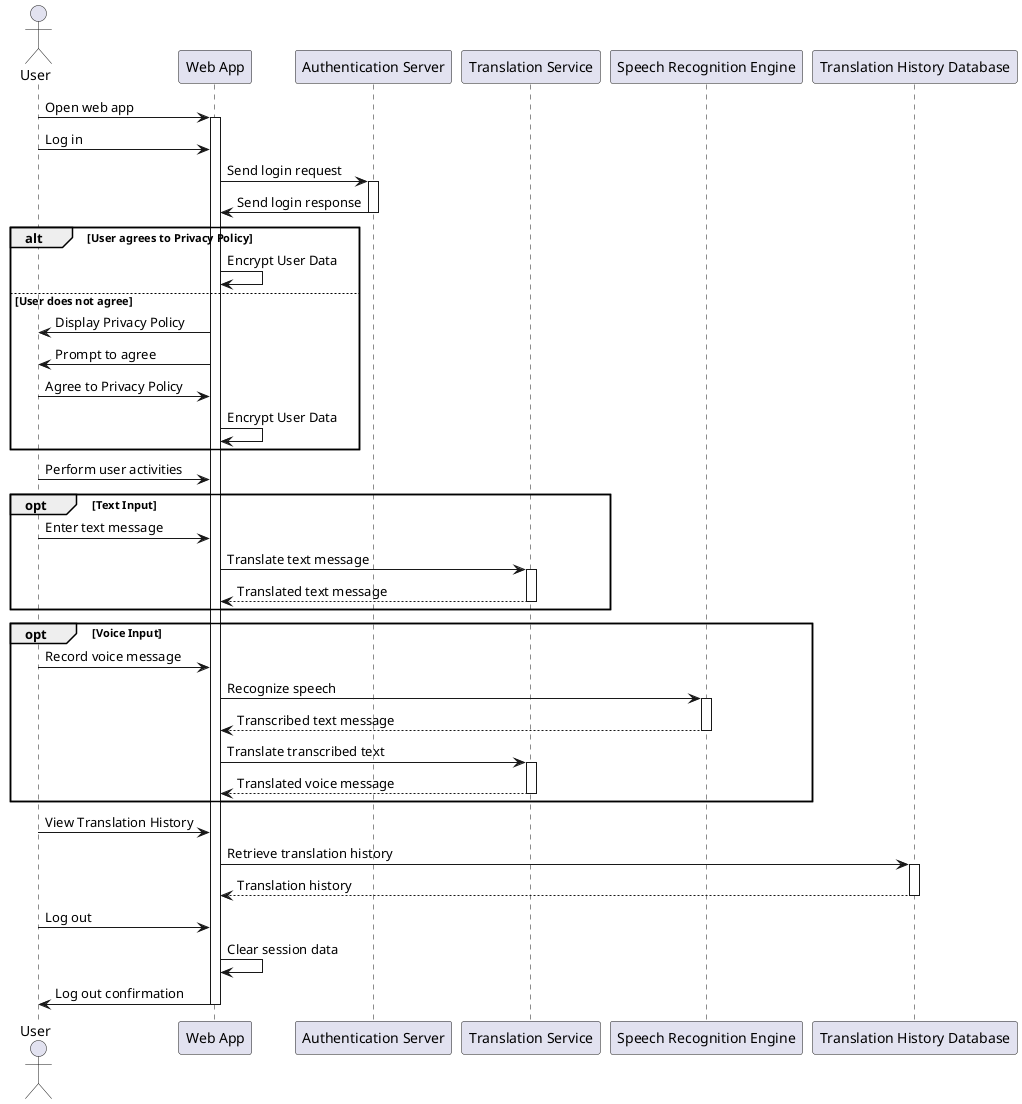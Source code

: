 @startuml

actor User

participant "Web App" as WebApp
participant "Authentication Server" as AuthServer
participant "Translation Service" as TranslationService
participant "Speech Recognition Engine" as SpeechRecognition
participant "Translation History Database" as TranslationDB

User -> WebApp: Open web app
activate WebApp

User -> WebApp: Log in
WebApp -> AuthServer: Send login request
activate AuthServer
AuthServer -> WebApp: Send login response
deactivate AuthServer

alt User agrees to Privacy Policy
    WebApp -> WebApp: Encrypt User Data
else User does not agree
    WebApp -> User: Display Privacy Policy
    WebApp -> User: Prompt to agree
    User -> WebApp: Agree to Privacy Policy
    WebApp -> WebApp: Encrypt User Data
end

User -> WebApp: Perform user activities

opt Text Input
    User -> WebApp: Enter text message
    WebApp -> TranslationService: Translate text message
    activate TranslationService
    TranslationService --> WebApp: Translated text message
    deactivate TranslationService
end

opt Voice Input
    User -> WebApp: Record voice message
    WebApp -> SpeechRecognition: Recognize speech
    activate SpeechRecognition
    SpeechRecognition --> WebApp: Transcribed text message
    deactivate SpeechRecognition
    WebApp -> TranslationService: Translate transcribed text
    activate TranslationService
    TranslationService --> WebApp: Translated voice message
    deactivate TranslationService
end

User -> WebApp: View Translation History
WebApp -> TranslationDB: Retrieve translation history
activate TranslationDB
TranslationDB --> WebApp: Translation history
deactivate TranslationDB

User -> WebApp: Log out
WebApp -> WebApp: Clear session data
WebApp -> User: Log out confirmation

deactivate WebApp

@enduml
